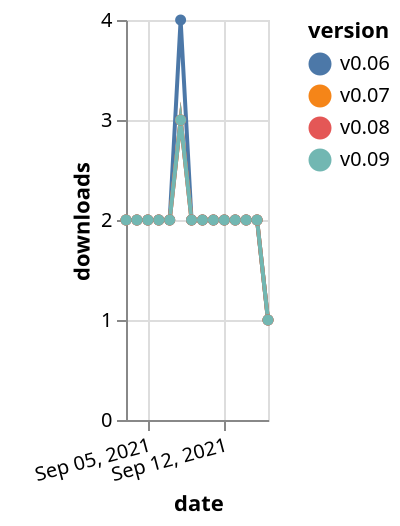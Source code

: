 {"$schema": "https://vega.github.io/schema/vega-lite/v5.json", "description": "A simple bar chart with embedded data.", "data": {"values": [{"date": "2021-09-03", "total": 2203, "delta": 2, "version": "v0.06"}, {"date": "2021-09-04", "total": 2205, "delta": 2, "version": "v0.06"}, {"date": "2021-09-05", "total": 2207, "delta": 2, "version": "v0.06"}, {"date": "2021-09-06", "total": 2209, "delta": 2, "version": "v0.06"}, {"date": "2021-09-07", "total": 2211, "delta": 2, "version": "v0.06"}, {"date": "2021-09-08", "total": 2215, "delta": 4, "version": "v0.06"}, {"date": "2021-09-09", "total": 2217, "delta": 2, "version": "v0.06"}, {"date": "2021-09-10", "total": 2219, "delta": 2, "version": "v0.06"}, {"date": "2021-09-11", "total": 2221, "delta": 2, "version": "v0.06"}, {"date": "2021-09-12", "total": 2223, "delta": 2, "version": "v0.06"}, {"date": "2021-09-13", "total": 2225, "delta": 2, "version": "v0.06"}, {"date": "2021-09-14", "total": 2227, "delta": 2, "version": "v0.06"}, {"date": "2021-09-15", "total": 2229, "delta": 2, "version": "v0.06"}, {"date": "2021-09-16", "total": 2230, "delta": 1, "version": "v0.06"}, {"date": "2021-09-03", "total": 2080, "delta": 2, "version": "v0.07"}, {"date": "2021-09-04", "total": 2082, "delta": 2, "version": "v0.07"}, {"date": "2021-09-05", "total": 2084, "delta": 2, "version": "v0.07"}, {"date": "2021-09-06", "total": 2086, "delta": 2, "version": "v0.07"}, {"date": "2021-09-07", "total": 2088, "delta": 2, "version": "v0.07"}, {"date": "2021-09-08", "total": 2091, "delta": 3, "version": "v0.07"}, {"date": "2021-09-09", "total": 2093, "delta": 2, "version": "v0.07"}, {"date": "2021-09-10", "total": 2095, "delta": 2, "version": "v0.07"}, {"date": "2021-09-11", "total": 2097, "delta": 2, "version": "v0.07"}, {"date": "2021-09-12", "total": 2099, "delta": 2, "version": "v0.07"}, {"date": "2021-09-13", "total": 2101, "delta": 2, "version": "v0.07"}, {"date": "2021-09-14", "total": 2103, "delta": 2, "version": "v0.07"}, {"date": "2021-09-15", "total": 2105, "delta": 2, "version": "v0.07"}, {"date": "2021-09-16", "total": 2106, "delta": 1, "version": "v0.07"}, {"date": "2021-09-03", "total": 2071, "delta": 2, "version": "v0.08"}, {"date": "2021-09-04", "total": 2073, "delta": 2, "version": "v0.08"}, {"date": "2021-09-05", "total": 2075, "delta": 2, "version": "v0.08"}, {"date": "2021-09-06", "total": 2077, "delta": 2, "version": "v0.08"}, {"date": "2021-09-07", "total": 2079, "delta": 2, "version": "v0.08"}, {"date": "2021-09-08", "total": 2082, "delta": 3, "version": "v0.08"}, {"date": "2021-09-09", "total": 2084, "delta": 2, "version": "v0.08"}, {"date": "2021-09-10", "total": 2086, "delta": 2, "version": "v0.08"}, {"date": "2021-09-11", "total": 2088, "delta": 2, "version": "v0.08"}, {"date": "2021-09-12", "total": 2090, "delta": 2, "version": "v0.08"}, {"date": "2021-09-13", "total": 2092, "delta": 2, "version": "v0.08"}, {"date": "2021-09-14", "total": 2094, "delta": 2, "version": "v0.08"}, {"date": "2021-09-15", "total": 2096, "delta": 2, "version": "v0.08"}, {"date": "2021-09-16", "total": 2097, "delta": 1, "version": "v0.08"}, {"date": "2021-09-03", "total": 2070, "delta": 2, "version": "v0.09"}, {"date": "2021-09-04", "total": 2072, "delta": 2, "version": "v0.09"}, {"date": "2021-09-05", "total": 2074, "delta": 2, "version": "v0.09"}, {"date": "2021-09-06", "total": 2076, "delta": 2, "version": "v0.09"}, {"date": "2021-09-07", "total": 2078, "delta": 2, "version": "v0.09"}, {"date": "2021-09-08", "total": 2081, "delta": 3, "version": "v0.09"}, {"date": "2021-09-09", "total": 2083, "delta": 2, "version": "v0.09"}, {"date": "2021-09-10", "total": 2085, "delta": 2, "version": "v0.09"}, {"date": "2021-09-11", "total": 2087, "delta": 2, "version": "v0.09"}, {"date": "2021-09-12", "total": 2089, "delta": 2, "version": "v0.09"}, {"date": "2021-09-13", "total": 2091, "delta": 2, "version": "v0.09"}, {"date": "2021-09-14", "total": 2093, "delta": 2, "version": "v0.09"}, {"date": "2021-09-15", "total": 2095, "delta": 2, "version": "v0.09"}, {"date": "2021-09-16", "total": 2096, "delta": 1, "version": "v0.09"}]}, "width": "container", "mark": {"type": "line", "point": {"filled": true}}, "encoding": {"x": {"field": "date", "type": "temporal", "timeUnit": "yearmonthdate", "title": "date", "axis": {"labelAngle": -15}}, "y": {"field": "delta", "type": "quantitative", "title": "downloads"}, "color": {"field": "version", "type": "nominal"}, "tooltip": {"field": "delta"}}}